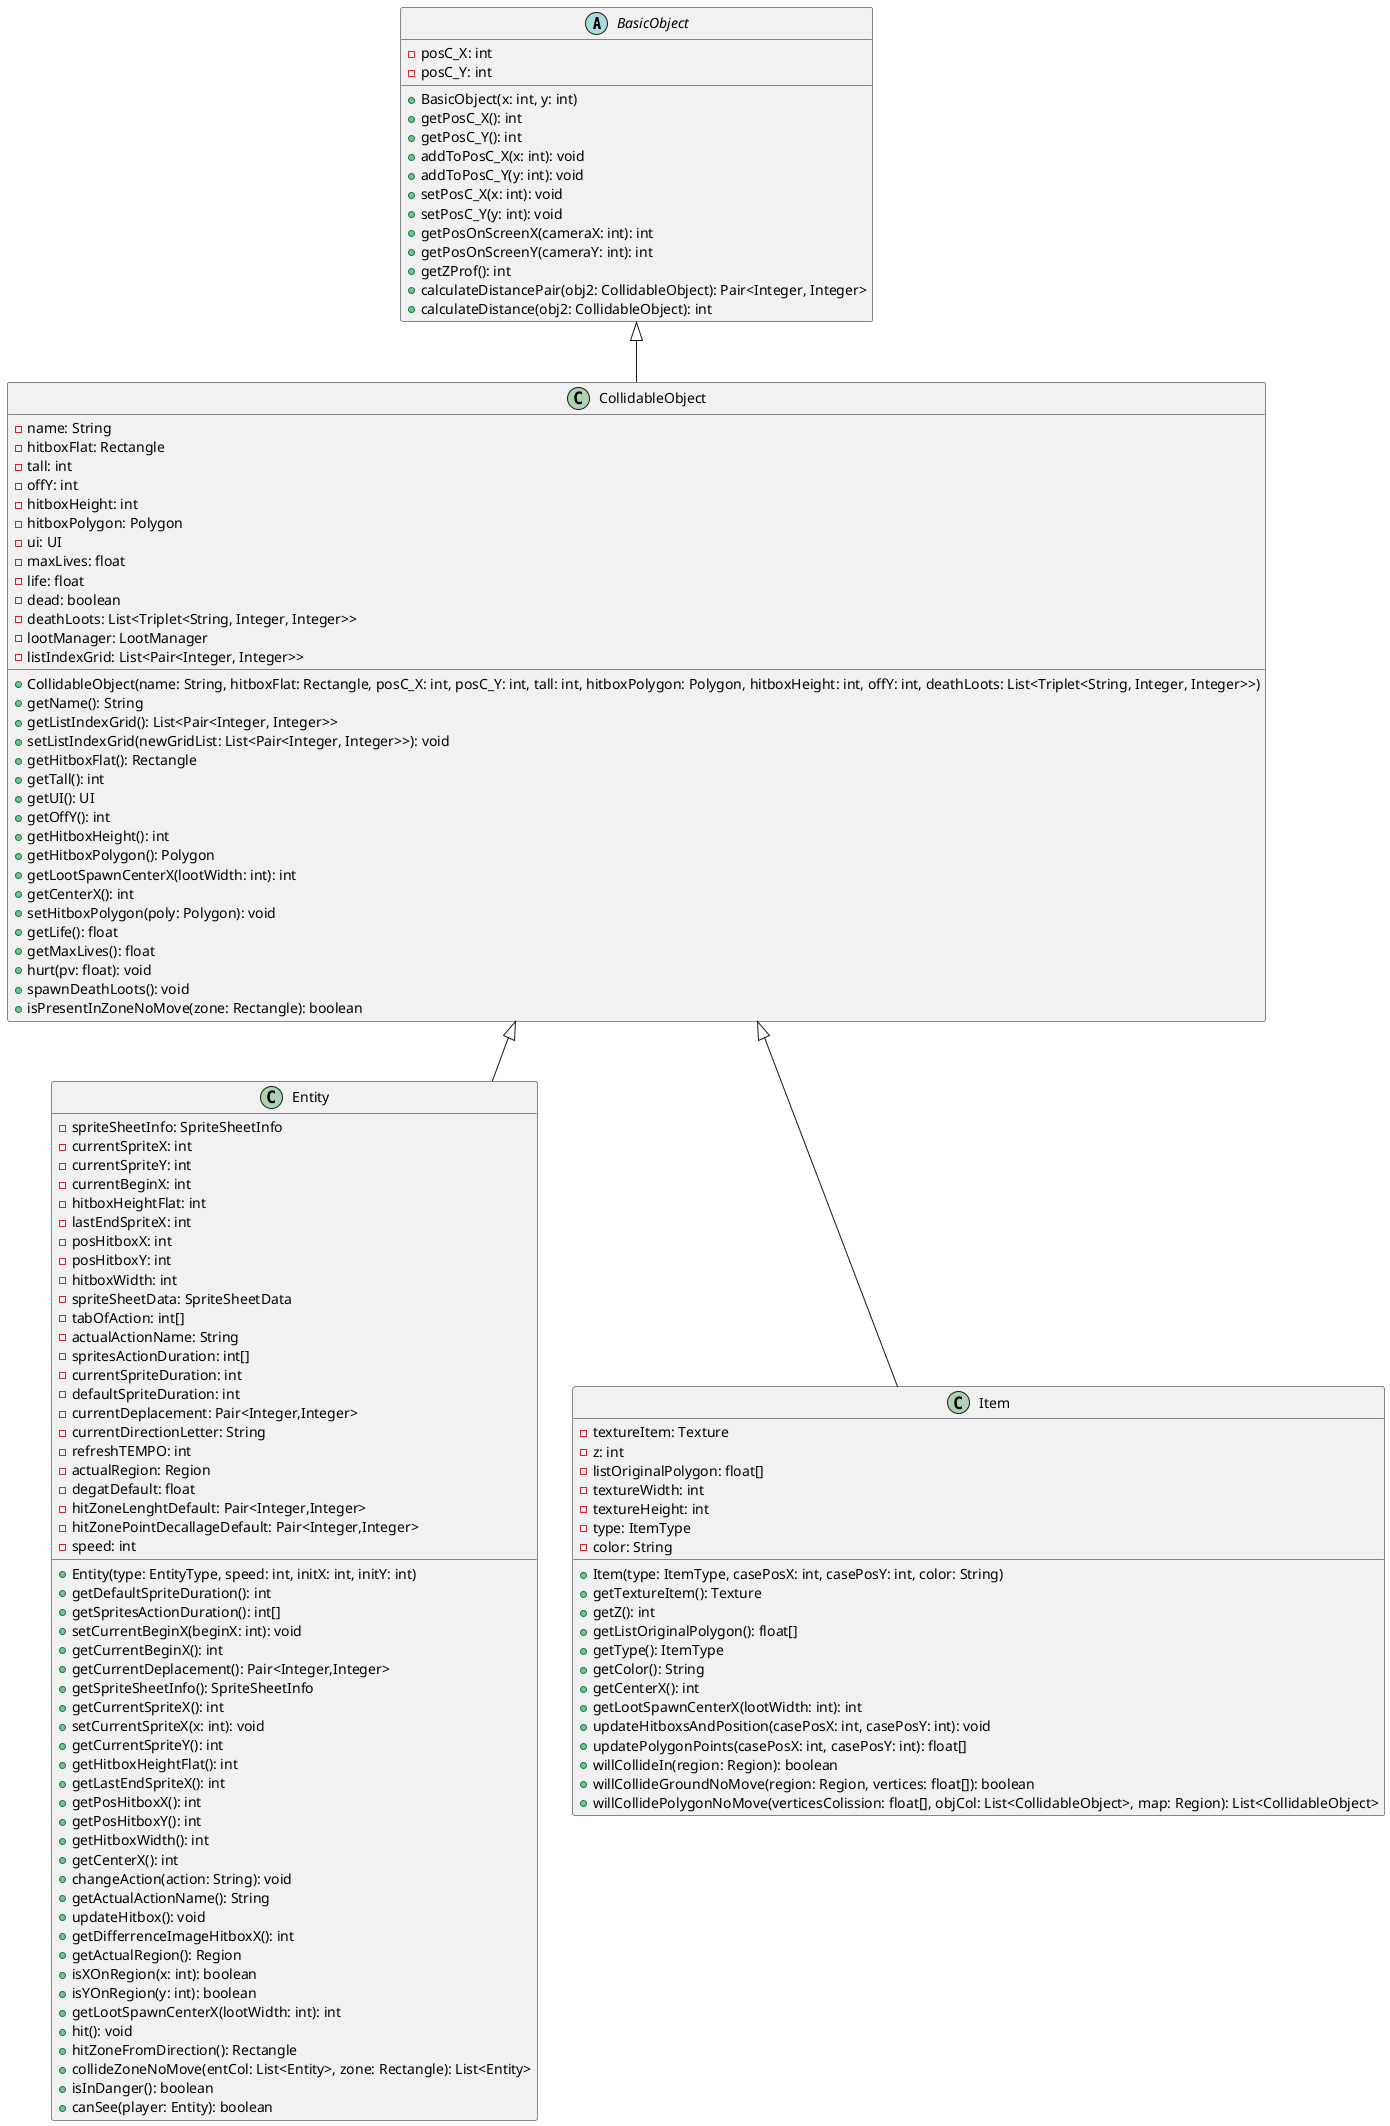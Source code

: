 @startuml rework

abstract class BasicObject {
  - posC_X: int
  - posC_Y: int

  + BasicObject(x: int, y: int)
  + getPosC_X(): int
  + getPosC_Y(): int
  + addToPosC_X(x: int): void
  + addToPosC_Y(y: int): void
  + setPosC_X(x: int): void
  + setPosC_Y(y: int): void
  + getPosOnScreenX(cameraX: int): int
  + getPosOnScreenY(cameraY: int): int
  + getZProf(): int
  + calculateDistancePair(obj2: CollidableObject): Pair<Integer, Integer>
  + calculateDistance(obj2: CollidableObject): int
}

class CollidableObject extends BasicObject{
  - name: String
  - hitboxFlat: Rectangle
  - tall: int
  - offY: int
  - hitboxHeight: int
  - hitboxPolygon: Polygon
  - ui: UI
  - maxLives: float
  - life: float
  - dead: boolean
  - deathLoots: List<Triplet<String, Integer, Integer>>
  - lootManager: LootManager
  - listIndexGrid: List<Pair<Integer, Integer>>

  + CollidableObject(name: String, hitboxFlat: Rectangle, posC_X: int, posC_Y: int, tall: int, hitboxPolygon: Polygon, hitboxHeight: int, offY: int, deathLoots: List<Triplet<String, Integer, Integer>>)
  + getName(): String
  + getListIndexGrid(): List<Pair<Integer, Integer>>
  + setListIndexGrid(newGridList: List<Pair<Integer, Integer>>): void
  + getHitboxFlat(): Rectangle
  + getTall(): int
  + getUI(): UI
  + getOffY(): int
  + getHitboxHeight(): int
  + getHitboxPolygon(): Polygon
  + getLootSpawnCenterX(lootWidth: int): int
  + getCenterX(): int
  + setHitboxPolygon(poly: Polygon): void
  + getLife(): float
  + getMaxLives(): float
  + hurt(pv: float): void
  + spawnDeathLoots(): void
  + isPresentInZoneNoMove(zone: Rectangle): boolean
}


class Entity extends CollidableObject{
  - spriteSheetInfo: SpriteSheetInfo
  - currentSpriteX: int
  - currentSpriteY: int
  - currentBeginX: int
  - hitboxHeightFlat: int
  - lastEndSpriteX: int
  - posHitboxX: int
  - posHitboxY: int
  - hitboxWidth: int
  - spriteSheetData: SpriteSheetData
  - tabOfAction: int[]
  - actualActionName: String
  - spritesActionDuration: int[]
  - currentSpriteDuration: int
  - defaultSpriteDuration: int
  - currentDeplacement: Pair<Integer,Integer>
  - currentDirectionLetter: String
  - refreshTEMPO: int
  - actualRegion: Region
  - degatDefault: float
  - hitZoneLenghtDefault: Pair<Integer,Integer>
  - hitZonePointDecallageDefault: Pair<Integer,Integer>
  - speed: int

  + Entity(type: EntityType, speed: int, initX: int, initY: int)
  + getDefaultSpriteDuration(): int
  + getSpritesActionDuration(): int[]
  + setCurrentBeginX(beginX: int): void
  + getCurrentBeginX(): int
  + getCurrentDeplacement(): Pair<Integer,Integer>
  + getSpriteSheetInfo(): SpriteSheetInfo
  + getCurrentSpriteX(): int
  + setCurrentSpriteX(x: int): void
  + getCurrentSpriteY(): int
  + getHitboxHeightFlat(): int
  + getLastEndSpriteX(): int
  + getPosHitboxX(): int
  + getPosHitboxY(): int
  + getHitboxWidth(): int
  + getCenterX(): int
  + changeAction(action: String): void
  + getActualActionName(): String
  + updateHitbox(): void
  + getDifferrenceImageHitboxX(): int
  + getActualRegion(): Region
  + isXOnRegion(x: int): boolean
  + isYOnRegion(y: int): boolean
  + getLootSpawnCenterX(lootWidth: int): int
  + hit(): void
  + hitZoneFromDirection(): Rectangle
  + collideZoneNoMove(entCol: List<Entity>, zone: Rectangle): List<Entity>
  + isInDanger(): boolean
  + canSee(player: Entity): boolean
}


class Item extends CollidableObject {
  - textureItem: Texture
  - z: int
  - listOriginalPolygon: float[]
  - textureWidth: int
  - textureHeight: int
  - type: ItemType
  - color: String

  + Item(type: ItemType, casePosX: int, casePosY: int, color: String)
  + getTextureItem(): Texture
  + getZ(): int
  + getListOriginalPolygon(): float[]
  + getType(): ItemType
  + getColor(): String
  + getCenterX(): int
  + getLootSpawnCenterX(lootWidth: int): int
  + updateHitboxsAndPosition(casePosX: int, casePosY: int): void
  + updatePolygonPoints(casePosX: int, casePosY: int): float[]
  + willCollideIn(region: Region): boolean
  + willCollideGroundNoMove(region: Region, vertices: float[]): boolean
  + willCollidePolygonNoMove(verticesColission: float[], objCol: List<CollidableObject>, map: Region): List<CollidableObject>
}
@enduml